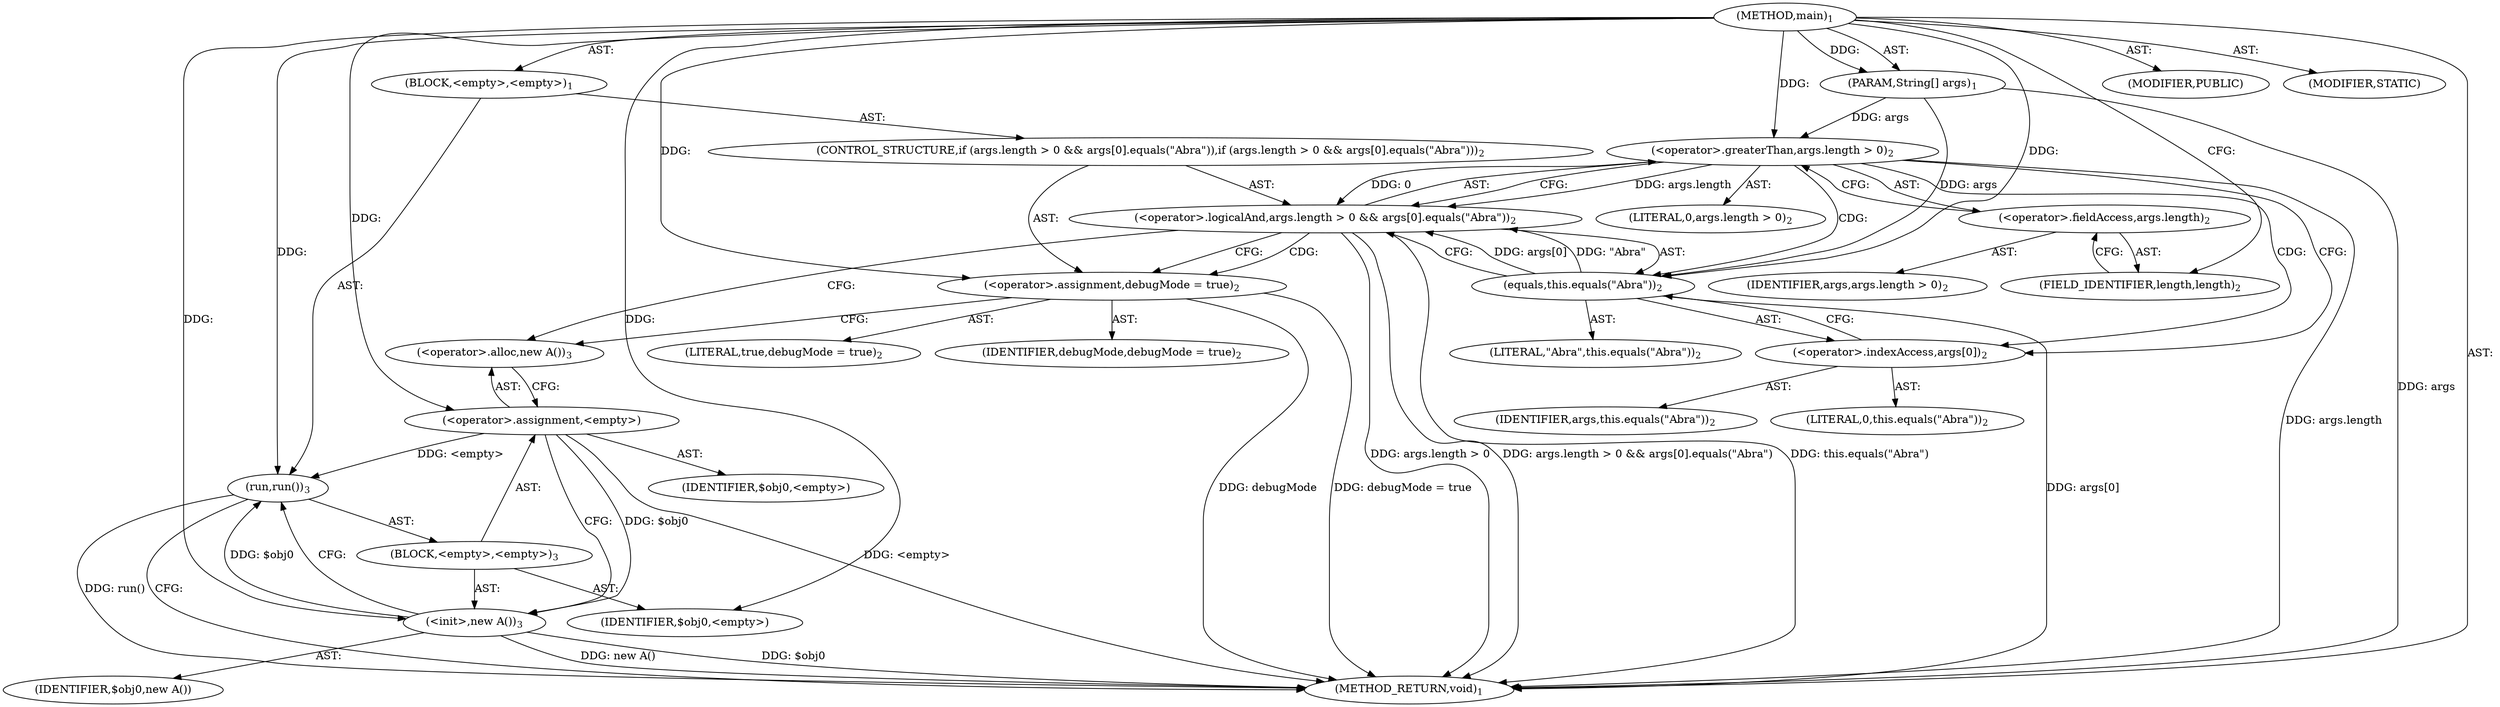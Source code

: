 digraph "main" {  
"17" [label = <(METHOD,main)<SUB>1</SUB>> ]
"18" [label = <(PARAM,String[] args)<SUB>1</SUB>> ]
"19" [label = <(BLOCK,&lt;empty&gt;,&lt;empty&gt;)<SUB>1</SUB>> ]
"20" [label = <(CONTROL_STRUCTURE,if (args.length &gt; 0 &amp;&amp; args[0].equals(&quot;Abra&quot;)),if (args.length &gt; 0 &amp;&amp; args[0].equals(&quot;Abra&quot;)))<SUB>2</SUB>> ]
"21" [label = <(&lt;operator&gt;.logicalAnd,args.length &gt; 0 &amp;&amp; args[0].equals(&quot;Abra&quot;))<SUB>2</SUB>> ]
"22" [label = <(&lt;operator&gt;.greaterThan,args.length &gt; 0)<SUB>2</SUB>> ]
"23" [label = <(&lt;operator&gt;.fieldAccess,args.length)<SUB>2</SUB>> ]
"24" [label = <(IDENTIFIER,args,args.length &gt; 0)<SUB>2</SUB>> ]
"25" [label = <(FIELD_IDENTIFIER,length,length)<SUB>2</SUB>> ]
"26" [label = <(LITERAL,0,args.length &gt; 0)<SUB>2</SUB>> ]
"27" [label = <(equals,this.equals(&quot;Abra&quot;))<SUB>2</SUB>> ]
"28" [label = <(&lt;operator&gt;.indexAccess,args[0])<SUB>2</SUB>> ]
"29" [label = <(IDENTIFIER,args,this.equals(&quot;Abra&quot;))<SUB>2</SUB>> ]
"30" [label = <(LITERAL,0,this.equals(&quot;Abra&quot;))<SUB>2</SUB>> ]
"31" [label = <(LITERAL,&quot;Abra&quot;,this.equals(&quot;Abra&quot;))<SUB>2</SUB>> ]
"32" [label = <(&lt;operator&gt;.assignment,debugMode = true)<SUB>2</SUB>> ]
"33" [label = <(IDENTIFIER,debugMode,debugMode = true)<SUB>2</SUB>> ]
"34" [label = <(LITERAL,true,debugMode = true)<SUB>2</SUB>> ]
"35" [label = <(run,run())<SUB>3</SUB>> ]
"36" [label = <(BLOCK,&lt;empty&gt;,&lt;empty&gt;)<SUB>3</SUB>> ]
"37" [label = <(&lt;operator&gt;.assignment,&lt;empty&gt;)> ]
"38" [label = <(IDENTIFIER,$obj0,&lt;empty&gt;)> ]
"39" [label = <(&lt;operator&gt;.alloc,new A())<SUB>3</SUB>> ]
"40" [label = <(&lt;init&gt;,new A())<SUB>3</SUB>> ]
"41" [label = <(IDENTIFIER,$obj0,new A())> ]
"42" [label = <(IDENTIFIER,$obj0,&lt;empty&gt;)> ]
"43" [label = <(MODIFIER,PUBLIC)> ]
"44" [label = <(MODIFIER,STATIC)> ]
"45" [label = <(METHOD_RETURN,void)<SUB>1</SUB>> ]
  "17" -> "18"  [ label = "AST: "] 
  "17" -> "19"  [ label = "AST: "] 
  "17" -> "43"  [ label = "AST: "] 
  "17" -> "44"  [ label = "AST: "] 
  "17" -> "45"  [ label = "AST: "] 
  "19" -> "20"  [ label = "AST: "] 
  "19" -> "35"  [ label = "AST: "] 
  "20" -> "21"  [ label = "AST: "] 
  "20" -> "32"  [ label = "AST: "] 
  "21" -> "22"  [ label = "AST: "] 
  "21" -> "27"  [ label = "AST: "] 
  "22" -> "23"  [ label = "AST: "] 
  "22" -> "26"  [ label = "AST: "] 
  "23" -> "24"  [ label = "AST: "] 
  "23" -> "25"  [ label = "AST: "] 
  "27" -> "28"  [ label = "AST: "] 
  "27" -> "31"  [ label = "AST: "] 
  "28" -> "29"  [ label = "AST: "] 
  "28" -> "30"  [ label = "AST: "] 
  "32" -> "33"  [ label = "AST: "] 
  "32" -> "34"  [ label = "AST: "] 
  "35" -> "36"  [ label = "AST: "] 
  "36" -> "37"  [ label = "AST: "] 
  "36" -> "40"  [ label = "AST: "] 
  "36" -> "42"  [ label = "AST: "] 
  "37" -> "38"  [ label = "AST: "] 
  "37" -> "39"  [ label = "AST: "] 
  "40" -> "41"  [ label = "AST: "] 
  "35" -> "45"  [ label = "CFG: "] 
  "21" -> "32"  [ label = "CFG: "] 
  "21" -> "39"  [ label = "CFG: "] 
  "32" -> "39"  [ label = "CFG: "] 
  "22" -> "21"  [ label = "CFG: "] 
  "22" -> "28"  [ label = "CFG: "] 
  "27" -> "21"  [ label = "CFG: "] 
  "37" -> "40"  [ label = "CFG: "] 
  "40" -> "35"  [ label = "CFG: "] 
  "23" -> "22"  [ label = "CFG: "] 
  "28" -> "27"  [ label = "CFG: "] 
  "39" -> "37"  [ label = "CFG: "] 
  "25" -> "23"  [ label = "CFG: "] 
  "17" -> "25"  [ label = "CFG: "] 
  "18" -> "45"  [ label = "DDG: args"] 
  "22" -> "45"  [ label = "DDG: args.length"] 
  "21" -> "45"  [ label = "DDG: args.length &gt; 0"] 
  "27" -> "45"  [ label = "DDG: args[0]"] 
  "21" -> "45"  [ label = "DDG: this.equals(&quot;Abra&quot;)"] 
  "21" -> "45"  [ label = "DDG: args.length &gt; 0 &amp;&amp; args[0].equals(&quot;Abra&quot;)"] 
  "32" -> "45"  [ label = "DDG: debugMode = true"] 
  "37" -> "45"  [ label = "DDG: &lt;empty&gt;"] 
  "40" -> "45"  [ label = "DDG: $obj0"] 
  "40" -> "45"  [ label = "DDG: new A()"] 
  "35" -> "45"  [ label = "DDG: run()"] 
  "32" -> "45"  [ label = "DDG: debugMode"] 
  "17" -> "18"  [ label = "DDG: "] 
  "17" -> "32"  [ label = "DDG: "] 
  "37" -> "35"  [ label = "DDG: &lt;empty&gt;"] 
  "40" -> "35"  [ label = "DDG: $obj0"] 
  "17" -> "35"  [ label = "DDG: "] 
  "22" -> "21"  [ label = "DDG: args.length"] 
  "22" -> "21"  [ label = "DDG: 0"] 
  "27" -> "21"  [ label = "DDG: args[0]"] 
  "27" -> "21"  [ label = "DDG: &quot;Abra&quot;"] 
  "17" -> "37"  [ label = "DDG: "] 
  "17" -> "42"  [ label = "DDG: "] 
  "18" -> "22"  [ label = "DDG: args"] 
  "17" -> "22"  [ label = "DDG: "] 
  "18" -> "27"  [ label = "DDG: args"] 
  "17" -> "27"  [ label = "DDG: "] 
  "37" -> "40"  [ label = "DDG: $obj0"] 
  "17" -> "40"  [ label = "DDG: "] 
  "21" -> "32"  [ label = "CDG: "] 
  "22" -> "28"  [ label = "CDG: "] 
  "22" -> "27"  [ label = "CDG: "] 
}
